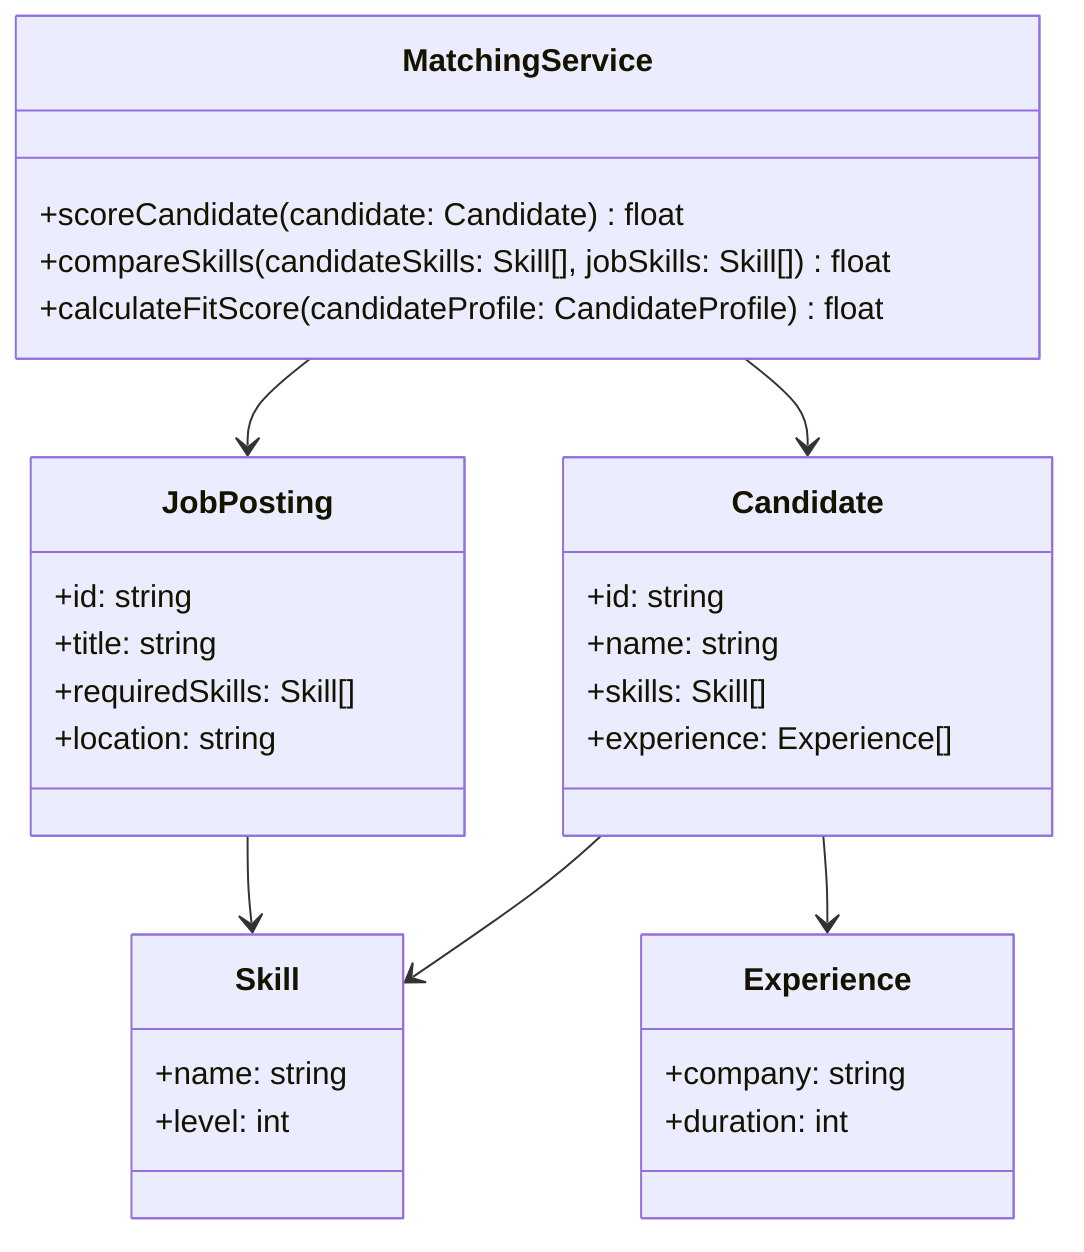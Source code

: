 classDiagram
    class MatchingService {
        +scoreCandidate(candidate: Candidate) float
        +compareSkills(candidateSkills: Skill[], jobSkills: Skill[]) float
        +calculateFitScore(candidateProfile: CandidateProfile) float
    }

    class Candidate {
        +id: string
        +name: string
        +skills: Skill[]
        +experience: Experience[]
    }

    class JobPosting {
        +id: string
        +title: string
        +requiredSkills: Skill[]
        +location: string
    }

    class Skill {
        +name: string
        +level: int
    }

    class Experience {
        +company: string
        +duration: int
    }

    MatchingService --> Candidate
    MatchingService --> JobPosting
    Candidate --> Skill
    Candidate --> Experience
    JobPosting --> Skill